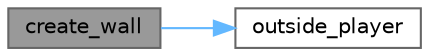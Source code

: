 digraph "create_wall"
{
 // LATEX_PDF_SIZE
  bgcolor="transparent";
  edge [fontname=Helvetica,fontsize=10,labelfontname=Helvetica,labelfontsize=10];
  node [fontname=Helvetica,fontsize=10,shape=box,height=0.2,width=0.4];
  rankdir="LR";
  Node1 [id="Node000001",label="create_wall",height=0.2,width=0.4,color="gray40", fillcolor="grey60", style="filled", fontcolor="black",tooltip="壁を設置"];
  Node1 -> Node2 [id="edge1_Node000001_Node000002",color="steelblue1",style="solid",tooltip=" "];
  Node2 [id="Node000002",label="outside_player",height=0.2,width=0.4,color="grey40", fillcolor="white", style="filled",URL="$game_8c.html#a6b0341d04d731d716876aa81039d5ab2",tooltip="プレイヤーの座標がボードの範囲外かどうかを判定する"];
}
